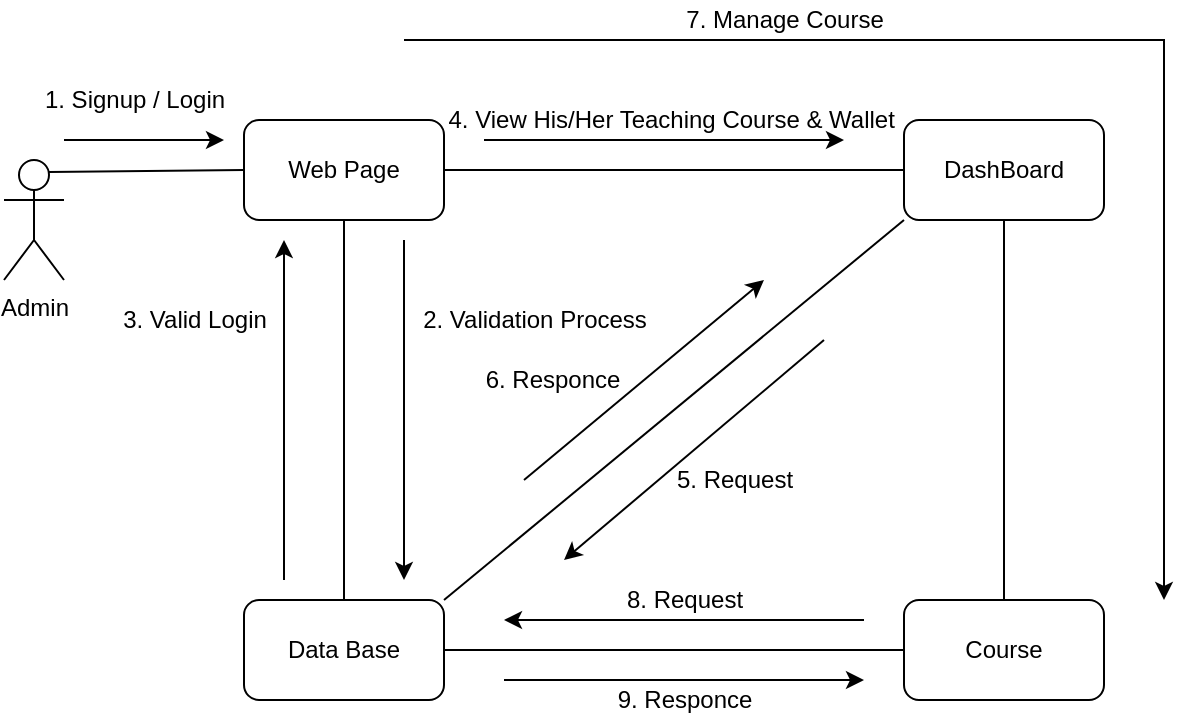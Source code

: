 <mxfile version="15.7.3" type="github">
  <diagram id="hnQG9wUVkO8S85CdUSW5" name="Page-1">
    <mxGraphModel dx="945" dy="571" grid="1" gridSize="10" guides="1" tooltips="1" connect="1" arrows="1" fold="1" page="1" pageScale="1" pageWidth="827" pageHeight="1169" math="0" shadow="0">
      <root>
        <mxCell id="0" />
        <mxCell id="1" parent="0" />
        <mxCell id="LgrQUkmrXFwx17UrA-fh-1" value="Admin" style="shape=umlActor;verticalLabelPosition=bottom;verticalAlign=top;html=1;outlineConnect=0;" vertex="1" parent="1">
          <mxGeometry x="90" y="180" width="30" height="60" as="geometry" />
        </mxCell>
        <mxCell id="LgrQUkmrXFwx17UrA-fh-2" value="Web Page" style="rounded=1;whiteSpace=wrap;html=1;" vertex="1" parent="1">
          <mxGeometry x="210" y="160" width="100" height="50" as="geometry" />
        </mxCell>
        <mxCell id="LgrQUkmrXFwx17UrA-fh-3" value="" style="endArrow=none;html=1;rounded=0;exitX=0.75;exitY=0.1;exitDx=0;exitDy=0;exitPerimeter=0;entryX=0;entryY=0.5;entryDx=0;entryDy=0;" edge="1" parent="1" source="LgrQUkmrXFwx17UrA-fh-1" target="LgrQUkmrXFwx17UrA-fh-2">
          <mxGeometry width="50" height="50" relative="1" as="geometry">
            <mxPoint x="390" y="310" as="sourcePoint" />
            <mxPoint x="440" y="260" as="targetPoint" />
          </mxGeometry>
        </mxCell>
        <mxCell id="LgrQUkmrXFwx17UrA-fh-8" value="" style="endArrow=classic;html=1;rounded=0;" edge="1" parent="1">
          <mxGeometry relative="1" as="geometry">
            <mxPoint x="120" y="170" as="sourcePoint" />
            <mxPoint x="200" y="170" as="targetPoint" />
            <Array as="points">
              <mxPoint x="150" y="170" />
            </Array>
          </mxGeometry>
        </mxCell>
        <mxCell id="LgrQUkmrXFwx17UrA-fh-10" value="1. Signup / Login" style="text;html=1;align=center;verticalAlign=middle;resizable=0;points=[];autosize=1;strokeColor=none;fillColor=none;" vertex="1" parent="1">
          <mxGeometry x="100" y="140" width="110" height="20" as="geometry" />
        </mxCell>
        <mxCell id="LgrQUkmrXFwx17UrA-fh-11" value="Data Base" style="rounded=1;whiteSpace=wrap;html=1;" vertex="1" parent="1">
          <mxGeometry x="210" y="400" width="100" height="50" as="geometry" />
        </mxCell>
        <mxCell id="LgrQUkmrXFwx17UrA-fh-13" value="DashBoard" style="rounded=1;whiteSpace=wrap;html=1;" vertex="1" parent="1">
          <mxGeometry x="540" y="160" width="100" height="50" as="geometry" />
        </mxCell>
        <mxCell id="LgrQUkmrXFwx17UrA-fh-17" value="" style="endArrow=none;html=1;rounded=0;entryX=0.5;entryY=1;entryDx=0;entryDy=0;exitX=0.5;exitY=0;exitDx=0;exitDy=0;" edge="1" parent="1" source="LgrQUkmrXFwx17UrA-fh-11" target="LgrQUkmrXFwx17UrA-fh-2">
          <mxGeometry width="50" height="50" relative="1" as="geometry">
            <mxPoint x="390" y="360" as="sourcePoint" />
            <mxPoint x="440" y="310" as="targetPoint" />
          </mxGeometry>
        </mxCell>
        <mxCell id="LgrQUkmrXFwx17UrA-fh-18" value="" style="endArrow=none;html=1;rounded=0;exitX=1;exitY=0.5;exitDx=0;exitDy=0;entryX=0;entryY=0.5;entryDx=0;entryDy=0;" edge="1" parent="1" source="LgrQUkmrXFwx17UrA-fh-2" target="LgrQUkmrXFwx17UrA-fh-13">
          <mxGeometry width="50" height="50" relative="1" as="geometry">
            <mxPoint x="390" y="360" as="sourcePoint" />
            <mxPoint x="440" y="310" as="targetPoint" />
          </mxGeometry>
        </mxCell>
        <mxCell id="LgrQUkmrXFwx17UrA-fh-19" value="" style="endArrow=classic;html=1;rounded=0;" edge="1" parent="1">
          <mxGeometry width="50" height="50" relative="1" as="geometry">
            <mxPoint x="290" y="220" as="sourcePoint" />
            <mxPoint x="290" y="390" as="targetPoint" />
          </mxGeometry>
        </mxCell>
        <mxCell id="LgrQUkmrXFwx17UrA-fh-20" value="2. Validation Process" style="text;html=1;align=center;verticalAlign=middle;resizable=0;points=[];autosize=1;strokeColor=none;fillColor=none;" vertex="1" parent="1">
          <mxGeometry x="290" y="250" width="130" height="20" as="geometry" />
        </mxCell>
        <mxCell id="LgrQUkmrXFwx17UrA-fh-22" value="" style="endArrow=classic;html=1;rounded=0;" edge="1" parent="1">
          <mxGeometry width="50" height="50" relative="1" as="geometry">
            <mxPoint x="230" y="390" as="sourcePoint" />
            <mxPoint x="230" y="220" as="targetPoint" />
          </mxGeometry>
        </mxCell>
        <mxCell id="LgrQUkmrXFwx17UrA-fh-23" value="3. Valid Login" style="text;html=1;align=center;verticalAlign=middle;resizable=0;points=[];autosize=1;strokeColor=none;fillColor=none;" vertex="1" parent="1">
          <mxGeometry x="140" y="250" width="90" height="20" as="geometry" />
        </mxCell>
        <mxCell id="LgrQUkmrXFwx17UrA-fh-24" value="4. View His/Her Teaching Course &amp;amp; Wallet&amp;nbsp;" style="text;html=1;align=center;verticalAlign=middle;resizable=0;points=[];autosize=1;strokeColor=none;fillColor=none;" vertex="1" parent="1">
          <mxGeometry x="305" y="150" width="240" height="20" as="geometry" />
        </mxCell>
        <mxCell id="LgrQUkmrXFwx17UrA-fh-25" value="" style="endArrow=classic;html=1;rounded=0;" edge="1" parent="1">
          <mxGeometry width="50" height="50" relative="1" as="geometry">
            <mxPoint x="330" y="170" as="sourcePoint" />
            <mxPoint x="510" y="170" as="targetPoint" />
          </mxGeometry>
        </mxCell>
        <mxCell id="LgrQUkmrXFwx17UrA-fh-26" value="Course" style="rounded=1;whiteSpace=wrap;html=1;" vertex="1" parent="1">
          <mxGeometry x="540" y="400" width="100" height="50" as="geometry" />
        </mxCell>
        <mxCell id="LgrQUkmrXFwx17UrA-fh-28" value="" style="endArrow=none;html=1;rounded=0;exitX=1;exitY=0;exitDx=0;exitDy=0;entryX=0;entryY=1;entryDx=0;entryDy=0;" edge="1" parent="1" source="LgrQUkmrXFwx17UrA-fh-11" target="LgrQUkmrXFwx17UrA-fh-13">
          <mxGeometry width="50" height="50" relative="1" as="geometry">
            <mxPoint x="390" y="360" as="sourcePoint" />
            <mxPoint x="440" y="310" as="targetPoint" />
          </mxGeometry>
        </mxCell>
        <mxCell id="LgrQUkmrXFwx17UrA-fh-29" value="" style="endArrow=classic;html=1;rounded=0;" edge="1" parent="1">
          <mxGeometry width="50" height="50" relative="1" as="geometry">
            <mxPoint x="500" y="270" as="sourcePoint" />
            <mxPoint x="370" y="380" as="targetPoint" />
          </mxGeometry>
        </mxCell>
        <mxCell id="LgrQUkmrXFwx17UrA-fh-31" value="5. Request" style="text;html=1;align=center;verticalAlign=middle;resizable=0;points=[];autosize=1;strokeColor=none;fillColor=none;" vertex="1" parent="1">
          <mxGeometry x="420" y="330" width="70" height="20" as="geometry" />
        </mxCell>
        <mxCell id="LgrQUkmrXFwx17UrA-fh-32" value="" style="endArrow=classic;html=1;rounded=0;" edge="1" parent="1">
          <mxGeometry width="50" height="50" relative="1" as="geometry">
            <mxPoint x="350" y="340" as="sourcePoint" />
            <mxPoint x="470" y="240" as="targetPoint" />
          </mxGeometry>
        </mxCell>
        <mxCell id="LgrQUkmrXFwx17UrA-fh-33" value="6. Responce" style="text;html=1;align=center;verticalAlign=middle;resizable=0;points=[];autosize=1;strokeColor=none;fillColor=none;" vertex="1" parent="1">
          <mxGeometry x="324" y="280" width="80" height="20" as="geometry" />
        </mxCell>
        <mxCell id="LgrQUkmrXFwx17UrA-fh-34" value="" style="endArrow=classic;html=1;rounded=0;" edge="1" parent="1">
          <mxGeometry width="50" height="50" relative="1" as="geometry">
            <mxPoint x="290" y="120" as="sourcePoint" />
            <mxPoint x="670" y="400" as="targetPoint" />
            <Array as="points">
              <mxPoint x="670" y="120" />
            </Array>
          </mxGeometry>
        </mxCell>
        <mxCell id="LgrQUkmrXFwx17UrA-fh-35" value="7. Manage Course" style="text;html=1;align=center;verticalAlign=middle;resizable=0;points=[];autosize=1;strokeColor=none;fillColor=none;" vertex="1" parent="1">
          <mxGeometry x="425" y="100" width="110" height="20" as="geometry" />
        </mxCell>
        <mxCell id="LgrQUkmrXFwx17UrA-fh-36" value="" style="endArrow=none;html=1;rounded=0;entryX=0.5;entryY=1;entryDx=0;entryDy=0;exitX=0.5;exitY=0;exitDx=0;exitDy=0;" edge="1" parent="1" source="LgrQUkmrXFwx17UrA-fh-26" target="LgrQUkmrXFwx17UrA-fh-13">
          <mxGeometry width="50" height="50" relative="1" as="geometry">
            <mxPoint x="390" y="360" as="sourcePoint" />
            <mxPoint x="440" y="310" as="targetPoint" />
          </mxGeometry>
        </mxCell>
        <mxCell id="LgrQUkmrXFwx17UrA-fh-37" value="" style="endArrow=none;html=1;rounded=0;entryX=0;entryY=0.5;entryDx=0;entryDy=0;exitX=1;exitY=0.5;exitDx=0;exitDy=0;" edge="1" parent="1" source="LgrQUkmrXFwx17UrA-fh-11" target="LgrQUkmrXFwx17UrA-fh-26">
          <mxGeometry width="50" height="50" relative="1" as="geometry">
            <mxPoint x="390" y="360" as="sourcePoint" />
            <mxPoint x="440" y="310" as="targetPoint" />
          </mxGeometry>
        </mxCell>
        <mxCell id="LgrQUkmrXFwx17UrA-fh-38" value="" style="endArrow=classic;html=1;rounded=0;" edge="1" parent="1">
          <mxGeometry width="50" height="50" relative="1" as="geometry">
            <mxPoint x="520" y="410" as="sourcePoint" />
            <mxPoint x="340" y="410" as="targetPoint" />
          </mxGeometry>
        </mxCell>
        <mxCell id="LgrQUkmrXFwx17UrA-fh-39" value="" style="endArrow=classic;html=1;rounded=0;" edge="1" parent="1">
          <mxGeometry width="50" height="50" relative="1" as="geometry">
            <mxPoint x="340" y="440" as="sourcePoint" />
            <mxPoint x="520" y="440" as="targetPoint" />
          </mxGeometry>
        </mxCell>
        <mxCell id="LgrQUkmrXFwx17UrA-fh-40" value="8. Request" style="text;html=1;align=center;verticalAlign=middle;resizable=0;points=[];autosize=1;strokeColor=none;fillColor=none;" vertex="1" parent="1">
          <mxGeometry x="395" y="390" width="70" height="20" as="geometry" />
        </mxCell>
        <mxCell id="LgrQUkmrXFwx17UrA-fh-41" value="9. Responce" style="text;html=1;align=center;verticalAlign=middle;resizable=0;points=[];autosize=1;strokeColor=none;fillColor=none;" vertex="1" parent="1">
          <mxGeometry x="390" y="440" width="80" height="20" as="geometry" />
        </mxCell>
      </root>
    </mxGraphModel>
  </diagram>
</mxfile>
